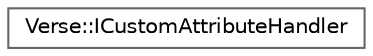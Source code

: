 digraph "Graphical Class Hierarchy"
{
 // INTERACTIVE_SVG=YES
 // LATEX_PDF_SIZE
  bgcolor="transparent";
  edge [fontname=Helvetica,fontsize=10,labelfontname=Helvetica,labelfontsize=10];
  node [fontname=Helvetica,fontsize=10,shape=box,height=0.2,width=0.4];
  rankdir="LR";
  Node0 [id="Node000000",label="Verse::ICustomAttributeHandler",height=0.2,width=0.4,color="grey40", fillcolor="white", style="filled",URL="$dd/daf/classVerse_1_1ICustomAttributeHandler.html",tooltip=" "];
}
